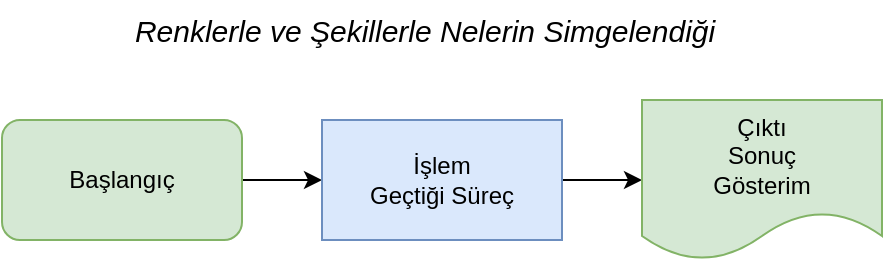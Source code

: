 <mxfile version="26.0.15">
  <diagram name="Sayfa -1" id="Bo-onsH9myAUcyrCkkHk">
    <mxGraphModel dx="1426" dy="789" grid="1" gridSize="10" guides="1" tooltips="1" connect="1" arrows="1" fold="1" page="1" pageScale="1" pageWidth="827" pageHeight="1169" math="0" shadow="0">
      <root>
        <mxCell id="0" />
        <mxCell id="1" parent="0" />
        <mxCell id="cP4Xrm57fYCdioBI3kHv-5" value="" style="edgeStyle=orthogonalEdgeStyle;rounded=0;orthogonalLoop=1;jettySize=auto;html=1;" edge="1" parent="1" source="cP4Xrm57fYCdioBI3kHv-1" target="cP4Xrm57fYCdioBI3kHv-2">
          <mxGeometry relative="1" as="geometry" />
        </mxCell>
        <mxCell id="cP4Xrm57fYCdioBI3kHv-1" value="Başlangıç" style="rounded=1;whiteSpace=wrap;html=1;fillColor=#d5e8d4;strokeColor=#82b366;" vertex="1" parent="1">
          <mxGeometry x="200" y="80" width="120" height="60" as="geometry" />
        </mxCell>
        <mxCell id="cP4Xrm57fYCdioBI3kHv-6" value="" style="edgeStyle=orthogonalEdgeStyle;rounded=0;orthogonalLoop=1;jettySize=auto;html=1;" edge="1" parent="1" source="cP4Xrm57fYCdioBI3kHv-2" target="cP4Xrm57fYCdioBI3kHv-3">
          <mxGeometry relative="1" as="geometry" />
        </mxCell>
        <mxCell id="cP4Xrm57fYCdioBI3kHv-2" value="İşlem&lt;div&gt;Geçtiği Süreç&lt;/div&gt;" style="rounded=0;whiteSpace=wrap;html=1;fillColor=#dae8fc;strokeColor=#6c8ebf;" vertex="1" parent="1">
          <mxGeometry x="360" y="80" width="120" height="60" as="geometry" />
        </mxCell>
        <mxCell id="cP4Xrm57fYCdioBI3kHv-3" value="Çıktı&lt;div&gt;Sonuç&lt;/div&gt;&lt;div&gt;Gösterim&lt;/div&gt;" style="shape=document;whiteSpace=wrap;html=1;boundedLbl=1;fillColor=#d5e8d4;strokeColor=#82b366;" vertex="1" parent="1">
          <mxGeometry x="520" y="70" width="120" height="80" as="geometry" />
        </mxCell>
        <mxCell id="cP4Xrm57fYCdioBI3kHv-4" value="Renklerle ve Şekillerle Nelerin Simgelendiği" style="text;html=1;align=center;verticalAlign=middle;resizable=0;points=[];autosize=1;strokeWidth=1;glass=0;fontSize=15;fontStyle=2" vertex="1" parent="1">
          <mxGeometry x="256" y="20" width="310" height="30" as="geometry" />
        </mxCell>
      </root>
    </mxGraphModel>
  </diagram>
</mxfile>

